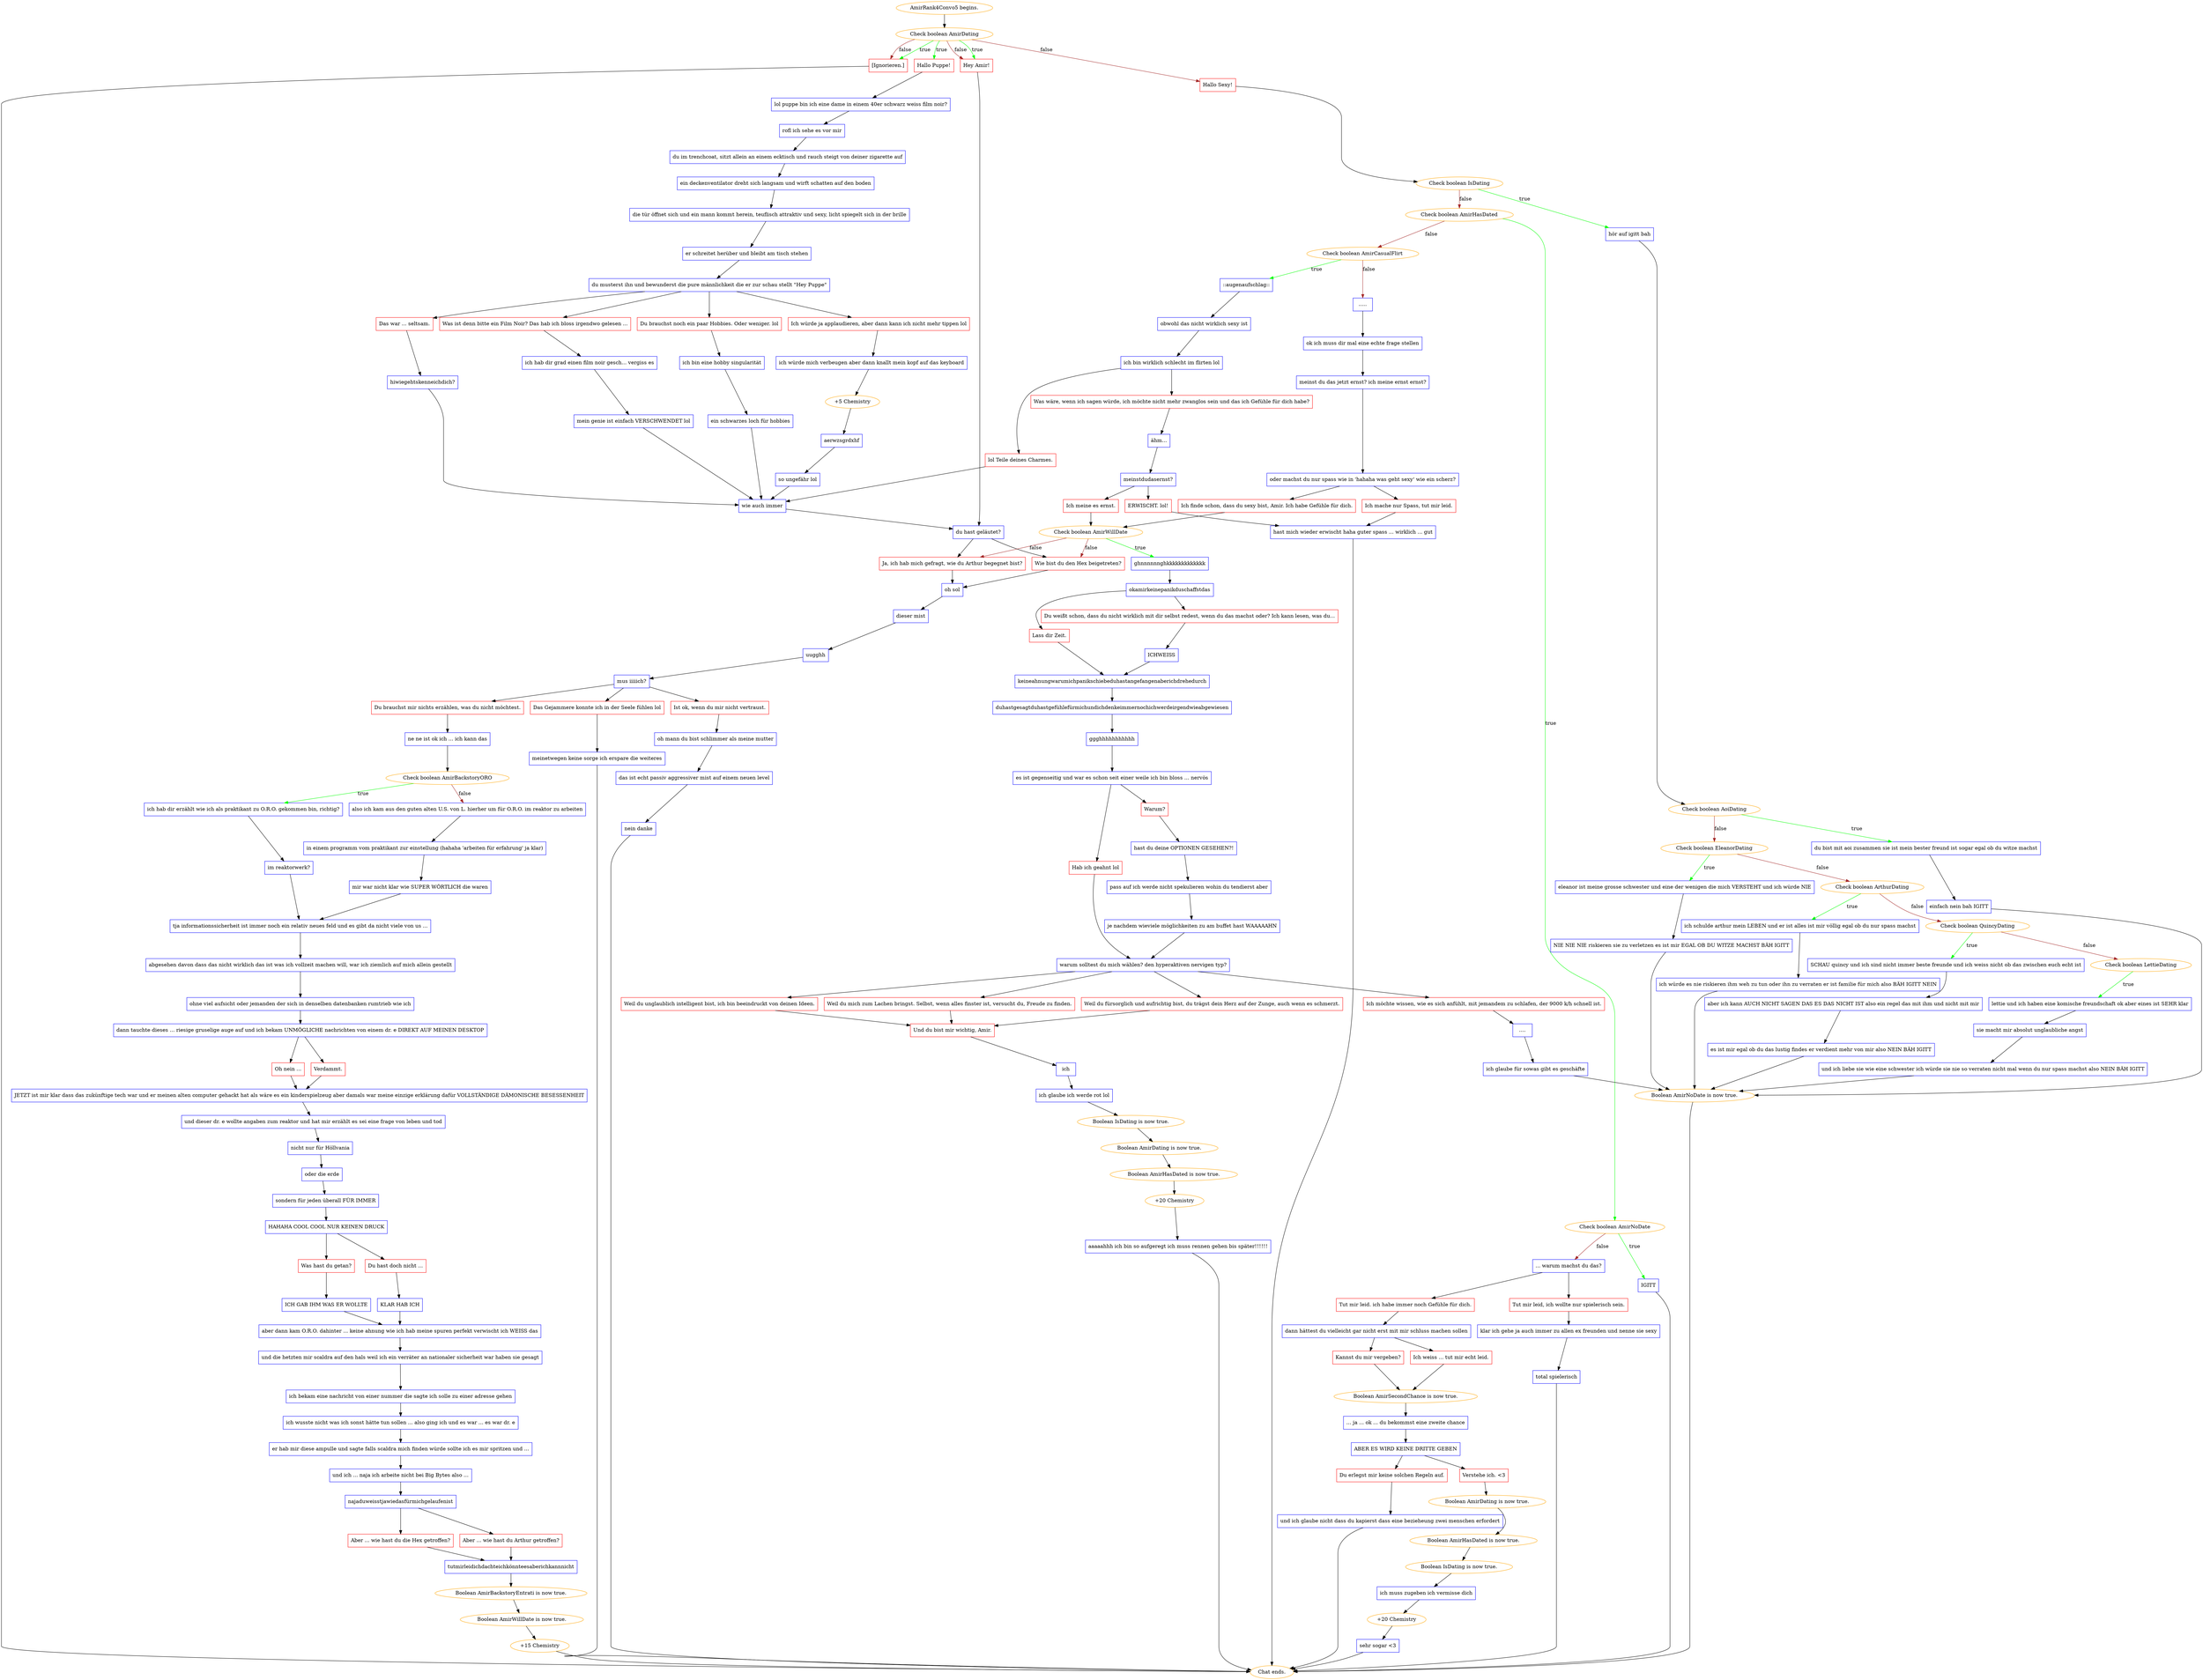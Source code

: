 digraph {
	"AmirRank4Convo5 begins." [color=orange];
		"AmirRank4Convo5 begins." -> j4038238885;
	j4038238885 [label="Check boolean AmirDating",color=orange];
		j4038238885 -> j3187291378 [label=true,color=green];
		j4038238885 -> j2634897711 [label=true,color=green];
		j4038238885 -> j4221938618 [label=true,color=green];
		j4038238885 -> j133637109 [label=false,color=brown];
		j4038238885 -> j2634897711 [label=false,color=brown];
		j4038238885 -> j4221938618 [label=false,color=brown];
	j3187291378 [label="Hallo Puppe!",shape=box,color=red];
		j3187291378 -> j1702673217;
	j2634897711 [label="Hey Amir!",shape=box,color=red];
		j2634897711 -> j3616870718;
	j4221938618 [label="[Ignorieren.]",shape=box,color=red];
		j4221938618 -> "Chat ends.";
	j133637109 [label="Hallo Sexy!",shape=box,color=red];
		j133637109 -> j3187119475;
	j1702673217 [label="lol puppe bin ich eine dame in einem 40er schwarz weiss film noir?",shape=box,color=blue];
		j1702673217 -> j3693271664;
	j3616870718 [label="du hast geläutet?",shape=box,color=blue];
		j3616870718 -> j2401165735;
		j3616870718 -> j3201707492;
	"Chat ends." [color=orange];
	j3187119475 [label="Check boolean IsDating",color=orange];
		j3187119475 -> j665145486 [label=true,color=green];
		j3187119475 -> j2762511978 [label=false,color=brown];
	j3693271664 [label="rofl ich sehe es vor mir",shape=box,color=blue];
		j3693271664 -> j2090109875;
	j2401165735 [label="Wie bist du den Hex beigetreten?",shape=box,color=red];
		j2401165735 -> j729840854;
	j3201707492 [label="Ja, ich hab mich gefragt, wie du Arthur begegnet bist?",shape=box,color=red];
		j3201707492 -> j729840854;
	j665145486 [label="hör auf igitt bah",shape=box,color=blue];
		j665145486 -> j4121758529;
	j2762511978 [label="Check boolean AmirHasDated",color=orange];
		j2762511978 -> j583148247 [label=true,color=green];
		j2762511978 -> j3041935515 [label=false,color=brown];
	j2090109875 [label="du im trenchcoat, sitzt allein an einem ecktisch und rauch steigt von deiner zigarette auf",shape=box,color=blue];
		j2090109875 -> j2411284896;
	j729840854 [label="oh sol",shape=box,color=blue];
		j729840854 -> j868083768;
	j4121758529 [label="Check boolean AoiDating",color=orange];
		j4121758529 -> j2023348448 [label=true,color=green];
		j4121758529 -> j3816408486 [label=false,color=brown];
	j583148247 [label="Check boolean AmirNoDate",color=orange];
		j583148247 -> j2826272617 [label=true,color=green];
		j583148247 -> j1716557042 [label=false,color=brown];
	j3041935515 [label="Check boolean AmirCasualFlirt",color=orange];
		j3041935515 -> j417501545 [label=true,color=green];
		j3041935515 -> j831553634 [label=false,color=brown];
	j2411284896 [label="ein deckenventilator dreht sich langsam und wirft schatten auf den boden",shape=box,color=blue];
		j2411284896 -> j841412457;
	j868083768 [label="dieser mist",shape=box,color=blue];
		j868083768 -> j451199723;
	j2023348448 [label="du bist mit aoi zusammen sie ist mein bester freund ist sogar egal ob du witze machst",shape=box,color=blue];
		j2023348448 -> j2824998336;
	j3816408486 [label="Check boolean EleanorDating",color=orange];
		j3816408486 -> j272553048 [label=true,color=green];
		j3816408486 -> j1390768341 [label=false,color=brown];
	j2826272617 [label="IGITT",shape=box,color=blue];
		j2826272617 -> "Chat ends.";
	j1716557042 [label="... warum machst du das?",shape=box,color=blue];
		j1716557042 -> j237429854;
		j1716557042 -> j110048923;
	j417501545 [label="::augenaufschlag::",shape=box,color=blue];
		j417501545 -> j2127462589;
	j831553634 [label=".....",shape=box,color=blue];
		j831553634 -> j3824395009;
	j841412457 [label="die tür öffnet sich und ein mann kommt herein, teuflisch attraktiv und sexy, licht spiegelt sich in der brille",shape=box,color=blue];
		j841412457 -> j844793730;
	j451199723 [label="uugghh",shape=box,color=blue];
		j451199723 -> j2293955545;
	j2824998336 [label="einfach nein bah IGITT",shape=box,color=blue];
		j2824998336 -> j1438323710;
	j272553048 [label="eleanor ist meine grosse schwester und eine der wenigen die mich VERSTEHT und ich würde NIE",shape=box,color=blue];
		j272553048 -> j4162024113;
	j1390768341 [label="Check boolean ArthurDating",color=orange];
		j1390768341 -> j2137100587 [label=true,color=green];
		j1390768341 -> j4138058423 [label=false,color=brown];
	j237429854 [label="Tut mir leid. ich habe immer noch Gefühle für dich.",shape=box,color=red];
		j237429854 -> j275629048;
	j110048923 [label="Tut mir leid, ich wollte nur spielerisch sein.",shape=box,color=red];
		j110048923 -> j2835913700;
	j2127462589 [label="obwohl das nicht wirklich sexy ist",shape=box,color=blue];
		j2127462589 -> j4102102672;
	j3824395009 [label="ok ich muss dir mal eine echte frage stellen",shape=box,color=blue];
		j3824395009 -> j2218259313;
	j844793730 [label="er schreitet herüber und bleibt am tisch stehen",shape=box,color=blue];
		j844793730 -> j3741994071;
	j2293955545 [label="mus iiiiich?",shape=box,color=blue];
		j2293955545 -> j2395395189;
		j2293955545 -> j2056431529;
		j2293955545 -> j915517271;
	j1438323710 [label="Boolean AmirNoDate is now true.",color=orange];
		j1438323710 -> "Chat ends.";
	j4162024113 [label="NIE NIE NIE riskieren sie zu verletzen es ist mir EGAL OB DU WITZE MACHST BÄH IGITT",shape=box,color=blue];
		j4162024113 -> j1438323710;
	j2137100587 [label="ich schulde arthur mein LEBEN und er ist alles ist mir völlig egal ob du nur spass machst",shape=box,color=blue];
		j2137100587 -> j1775632093;
	j4138058423 [label="Check boolean QuincyDating",color=orange];
		j4138058423 -> j955694218 [label=true,color=green];
		j4138058423 -> j2396045377 [label=false,color=brown];
	j275629048 [label="dann hättest du vielleicht gar nicht erst mit mir schluss machen sollen",shape=box,color=blue];
		j275629048 -> j3976558131;
		j275629048 -> j3532912962;
	j2835913700 [label="klar ich gehe ja auch immer zu allen ex freunden und nenne sie sexy",shape=box,color=blue];
		j2835913700 -> j186748243;
	j4102102672 [label="ich bin wirklich schlecht im flirten lol",shape=box,color=blue];
		j4102102672 -> j818973494;
		j4102102672 -> j3254177781;
	j2218259313 [label="meinst du das jetzt ernst? ich meine ernst ernst?",shape=box,color=blue];
		j2218259313 -> j854274883;
	j3741994071 [label="du musterst ihn und bewunderst die pure männlichkeit die er zur schau stellt \"Hey Puppe\"",shape=box,color=blue];
		j3741994071 -> j788772564;
		j3741994071 -> j3223562224;
		j3741994071 -> j2446512634;
		j3741994071 -> j2930964928;
	j2395395189 [label="Ist ok, wenn du mir nicht vertraust.",shape=box,color=red];
		j2395395189 -> j2010018758;
	j2056431529 [label="Du brauchst mir nichts erzählen, was du nicht möchtest.",shape=box,color=red];
		j2056431529 -> j877721139;
	j915517271 [label="Das Gejammere konnte ich in der Seele fühlen lol",shape=box,color=red];
		j915517271 -> j4200673314;
	j1775632093 [label="ich würde es nie riskieren ihm weh zu tun oder ihn zu verraten er ist familie für mich also BÄH IGITT NEIN",shape=box,color=blue];
		j1775632093 -> j1438323710;
	j955694218 [label="SCHAU quincy und ich sind nicht immer beste freunde und ich weiss nicht ob das zwischen euch echt ist",shape=box,color=blue];
		j955694218 -> j3866036160;
	j2396045377 [label="Check boolean LettieDating",color=orange];
		j2396045377 -> j1683969369 [label=true,color=green];
	j3976558131 [label="Ich weiss ... tut mir echt leid.",shape=box,color=red];
		j3976558131 -> j2937179366;
	j3532912962 [label="Kannst du mir vergeben?",shape=box,color=red];
		j3532912962 -> j2937179366;
	j186748243 [label="total spielerisch",shape=box,color=blue];
		j186748243 -> "Chat ends.";
	j818973494 [label="lol Teile deines Charmes.",shape=box,color=red];
		j818973494 -> j1924905550;
	j3254177781 [label="Was wäre, wenn ich sagen würde, ich möchte nicht mehr zwanglos sein und das ich Gefühle für dich habe?",shape=box,color=red];
		j3254177781 -> j3230904890;
	j854274883 [label="oder machst du nur spass wie in 'hahaha was geht sexy' wie ein scherz?",shape=box,color=blue];
		j854274883 -> j1154183997;
		j854274883 -> j2132711245;
	j788772564 [label="Was ist denn bitte ein Film Noir? Das hab ich bloss irgendwo gelesen ...",shape=box,color=red];
		j788772564 -> j1234645333;
	j3223562224 [label="Du brauchst noch ein paar Hobbies. Oder weniger. lol",shape=box,color=red];
		j3223562224 -> j343189651;
	j2446512634 [label="Ich würde ja applaudieren, aber dann kann ich nicht mehr tippen lol",shape=box,color=red];
		j2446512634 -> j3800760347;
	j2930964928 [label="Das war ... seltsam.",shape=box,color=red];
		j2930964928 -> j2094733676;
	j2010018758 [label="oh mann du bist schlimmer als meine mutter",shape=box,color=blue];
		j2010018758 -> j2527259934;
	j877721139 [label="ne ne ist ok ich ... ich kann das",shape=box,color=blue];
		j877721139 -> j752942042;
	j4200673314 [label="meinetwegen keine sorge ich erspare die weiteres",shape=box,color=blue];
		j4200673314 -> "Chat ends.";
	j3866036160 [label="aber ich kann AUCH NICHT SAGEN DAS ES DAS NICHT IST also ein regel das mit ihm und nicht mit mir",shape=box,color=blue];
		j3866036160 -> j2800769254;
	j1683969369 [label="lettie und ich haben eine komische freundschaft ok aber eines ist SEHR klar",shape=box,color=blue];
		j1683969369 -> j1411296824;
	j2937179366 [label="Boolean AmirSecondChance is now true.",color=orange];
		j2937179366 -> j3575358460;
	j1924905550 [label="wie auch immer",shape=box,color=blue];
		j1924905550 -> j3616870718;
	j3230904890 [label="ähm...",shape=box,color=blue];
		j3230904890 -> j3095975319;
	j1154183997 [label="Ich finde schon, dass du sexy bist, Amir. Ich habe Gefühle für dich.",shape=box,color=red];
		j1154183997 -> j3219135128;
	j2132711245 [label="Ich mache nur Spass, tut mir leid.",shape=box,color=red];
		j2132711245 -> j3221237233;
	j1234645333 [label="ich hab dir grad einen film noir gesch... vergiss es",shape=box,color=blue];
		j1234645333 -> j2413644469;
	j343189651 [label="ich bin eine hobby singularität",shape=box,color=blue];
		j343189651 -> j278938026;
	j3800760347 [label="ich würde mich verbeugen aber dann knallt mein kopf auf das keyboard",shape=box,color=blue];
		j3800760347 -> j1863144759;
	j2094733676 [label="hiwiegehtskenneichdich?",shape=box,color=blue];
		j2094733676 -> j1924905550;
	j2527259934 [label="das ist echt passiv aggressiver mist auf einem neuen level",shape=box,color=blue];
		j2527259934 -> j811734750;
	j752942042 [label="Check boolean AmirBackstoryORO",color=orange];
		j752942042 -> j469455508 [label=true,color=green];
		j752942042 -> j389393216 [label=false,color=brown];
	j2800769254 [label="es ist mir egal ob du das lustig findes er verdient mehr von mir also NEIN BÄH IGITT",shape=box,color=blue];
		j2800769254 -> j1438323710;
	j1411296824 [label="sie macht mir absolut unglaubliche angst",shape=box,color=blue];
		j1411296824 -> j341486163;
	j3575358460 [label="... ja ... ok ... du bekommst eine zweite chance",shape=box,color=blue];
		j3575358460 -> j3546136197;
	j3095975319 [label="meinstdudasernst?",shape=box,color=blue];
		j3095975319 -> j562242609;
		j3095975319 -> j320230996;
	j3219135128 [label="Check boolean AmirWillDate",color=orange];
		j3219135128 -> j3930328620 [label=true,color=green];
		j3219135128 -> j2401165735 [label=false,color=brown];
		j3219135128 -> j3201707492 [label=false,color=brown];
	j3221237233 [label="hast mich wieder erwischt haha guter spass ... wirklich ... gut",shape=box,color=blue];
		j3221237233 -> "Chat ends.";
	j2413644469 [label="mein genie ist einfach VERSCHWENDET lol",shape=box,color=blue];
		j2413644469 -> j1924905550;
	j278938026 [label="ein schwarzes loch für hobbies",shape=box,color=blue];
		j278938026 -> j1924905550;
	j1863144759 [label="+5 Chemistry",color=orange];
		j1863144759 -> j3621785460;
	j811734750 [label="nein danke",shape=box,color=blue];
		j811734750 -> "Chat ends.";
	j469455508 [label="ich hab dir erzählt wie ich als praktikant zu O.R.O. gekommen bin, richtig?",shape=box,color=blue];
		j469455508 -> j2318462665;
	j389393216 [label="also ich kam aus den guten alten U.S. von L. hierher um für O.R.O. im reaktor zu arbeiten",shape=box,color=blue];
		j389393216 -> j2980970789;
	j341486163 [label="und ich liebe sie wie eine schwester ich würde sie nie so verraten nicht mal wenn du nur spass machst also NEIN BÄH IGITT",shape=box,color=blue];
		j341486163 -> j1438323710;
	j3546136197 [label="ABER ES WIRD KEINE DRITTE GEBEN",shape=box,color=blue];
		j3546136197 -> j3676771593;
		j3546136197 -> j2615462322;
	j562242609 [label="Ich meine es ernst.",shape=box,color=red];
		j562242609 -> j3219135128;
	j320230996 [label="ERWISCHT. lol!",shape=box,color=red];
		j320230996 -> j3221237233;
	j3930328620 [label="ghnnnnnnghkkkkkkkkkkkkk",shape=box,color=blue];
		j3930328620 -> j2200735416;
	j3621785460 [label="aerwzsgrdxhf",shape=box,color=blue];
		j3621785460 -> j1723648555;
	j2318462665 [label="im reaktorwerk?",shape=box,color=blue];
		j2318462665 -> j463628965;
	j2980970789 [label="in einem programm vom praktikant zur einstellung (hahaha 'arbeiten für erfahrung' ja klar)",shape=box,color=blue];
		j2980970789 -> j3910082192;
	j3676771593 [label="Verstehe ich. <3",shape=box,color=red];
		j3676771593 -> j1213330108;
	j2615462322 [label="Du erlegst mir keine solchen Regeln auf.",shape=box,color=red];
		j2615462322 -> j2876512254;
	j2200735416 [label="okamirkeinepanikduschaffstdas",shape=box,color=blue];
		j2200735416 -> j1691642916;
		j2200735416 -> j3318166575;
	j1723648555 [label="so ungefähr lol",shape=box,color=blue];
		j1723648555 -> j1924905550;
	j463628965 [label="tja informationssicherheit ist immer noch ein relativ neues feld und es gibt da nicht viele von us ...",shape=box,color=blue];
		j463628965 -> j2927220210;
	j3910082192 [label="mir war nicht klar wie SUPER WÖRTLICH die waren",shape=box,color=blue];
		j3910082192 -> j463628965;
	j1213330108 [label="Boolean AmirDating is now true.",color=orange];
		j1213330108 -> j336809213;
	j2876512254 [label="und ich glaube nicht dass du kapierst dass eine bezieheung zwei menschen erfordert",shape=box,color=blue];
		j2876512254 -> "Chat ends.";
	j1691642916 [label="Lass dir Zeit.",shape=box,color=red];
		j1691642916 -> j2605391562;
	j3318166575 [label="Du weißt schon, dass du nicht wirklich mit dir selbst redest, wenn du das machst oder? Ich kann lesen, was du...",shape=box,color=red];
		j3318166575 -> j473626589;
	j2927220210 [label="abgesehen davon dass das nicht wirklich das ist was ich vollzeit machen will, war ich ziemlich auf mich allein gestellt",shape=box,color=blue];
		j2927220210 -> j4057707765;
	j336809213 [label="Boolean AmirHasDated is now true.",color=orange];
		j336809213 -> j2338051019;
	j2605391562 [label="keineahnungwarumichpanikschiebeduhastangefangenaberichdrehedurch",shape=box,color=blue];
		j2605391562 -> j3056383928;
	j473626589 [label="ICHWEISS",shape=box,color=blue];
		j473626589 -> j2605391562;
	j4057707765 [label="ohne viel aufsicht oder jemanden der sich in denselben datenbanken rumtrieb wie ich",shape=box,color=blue];
		j4057707765 -> j1751507469;
	j2338051019 [label="Boolean IsDating is now true.",color=orange];
		j2338051019 -> j705227033;
	j3056383928 [label="duhastgesagtduhastgefühlefürmichundichdenkeimmernochichwerdeirgendwieabgewiesen",shape=box,color=blue];
		j3056383928 -> j3467961250;
	j1751507469 [label="dann tauchte dieses ... riesige gruselige auge auf und ich bekam UNMÖGLICHE nachrichten von einem dr. e DIREKT AUF MEINEN DESKTOP",shape=box,color=blue];
		j1751507469 -> j1059515835;
		j1751507469 -> j3789724048;
	j705227033 [label="ich muss zugeben ich vermisse dich",shape=box,color=blue];
		j705227033 -> j1583265924;
	j3467961250 [label="ggghhhhhhhhhhh",shape=box,color=blue];
		j3467961250 -> j82225986;
	j1059515835 [label="Oh nein ...",shape=box,color=red];
		j1059515835 -> j90023233;
	j3789724048 [label="Verdammt.",shape=box,color=red];
		j3789724048 -> j90023233;
	j1583265924 [label="+20 Chemistry",color=orange];
		j1583265924 -> j206161909;
	j82225986 [label="es ist gegenseitig und war es schon seit einer weile ich bin bloss ... nervös",shape=box,color=blue];
		j82225986 -> j2041966481;
		j82225986 -> j60692758;
	j90023233 [label="JETZT ist mir klar dass das zukünftige tech war und er meinen alten computer gehackt hat als wäre es ein kinderspielzeug aber damals war meine einzige erklärung dafür VOLLSTÄNDIGE DÄMONISCHE BESESSENHEIT",shape=box,color=blue];
		j90023233 -> j3351957714;
	j206161909 [label="sehr sogar <3",shape=box,color=blue];
		j206161909 -> "Chat ends.";
	j2041966481 [label="Hab ich geahnt lol",shape=box,color=red];
		j2041966481 -> j330916370;
	j60692758 [label="Warum?",shape=box,color=red];
		j60692758 -> j4115110157;
	j3351957714 [label="und dieser dr. e wollte angaben zum reaktor und hat mir erzählt es sei eine frage von leben und tod",shape=box,color=blue];
		j3351957714 -> j1903950895;
	j330916370 [label="warum solltest du mich wählen? den hyperaktiven nervigen typ?",shape=box,color=blue];
		j330916370 -> j776386414;
		j330916370 -> j1010982069;
		j330916370 -> j3431206948;
		j330916370 -> j589274646;
	j4115110157 [label="hast du deine OPTIONEN GESEHEN?!",shape=box,color=blue];
		j4115110157 -> j2255981255;
	j1903950895 [label="nicht nur für Höllvania",shape=box,color=blue];
		j1903950895 -> j1322389935;
	j776386414 [label="Weil du unglaublich intelligent bist, ich bin beeindruckt von deinen Ideen.",shape=box,color=red];
		j776386414 -> j1902678693;
	j1010982069 [label="Weil du fürsorglich und aufrichtig bist, du trägst dein Herz auf der Zunge, auch wenn es schmerzt.",shape=box,color=red];
		j1010982069 -> j1902678693;
	j3431206948 [label="Weil du mich zum Lachen bringst. Selbst, wenn alles finster ist, versucht du, Freude zu finden.",shape=box,color=red];
		j3431206948 -> j1902678693;
	j589274646 [label="Ich möchte wissen, wie es sich anfühlt, mit jemandem zu schlafen, der 9000 k/h schnell ist.",shape=box,color=red];
		j589274646 -> j4148069977;
	j2255981255 [label="pass auf ich werde nicht spekulieren wohin du tendierst aber",shape=box,color=blue];
		j2255981255 -> j4262949669;
	j1322389935 [label="oder die erde",shape=box,color=blue];
		j1322389935 -> j3871159024;
	j1902678693 [label="Und du bist mir wichtig, Amir.",shape=box,color=red];
		j1902678693 -> j2516905470;
	j4148069977 [label="....",shape=box,color=blue];
		j4148069977 -> j3800325368;
	j4262949669 [label="je nachdem wieviele möglichkeiten zu am buffet hast WAAAAAHN",shape=box,color=blue];
		j4262949669 -> j330916370;
	j3871159024 [label="sondern für jeden überall FÜR IMMER",shape=box,color=blue];
		j3871159024 -> j14781394;
	j2516905470 [label="ich",shape=box,color=blue];
		j2516905470 -> j3755561122;
	j3800325368 [label="ich glaube für sowas gibt es geschäfte",shape=box,color=blue];
		j3800325368 -> j1438323710;
	j14781394 [label="HAHAHA COOL COOL NUR KEINEN DRUCK",shape=box,color=blue];
		j14781394 -> j3694811088;
		j14781394 -> j2900392512;
	j3755561122 [label="ich glaube ich werde rot lol",shape=box,color=blue];
		j3755561122 -> j1798722021;
	j3694811088 [label="Was hast du getan?",shape=box,color=red];
		j3694811088 -> j573524419;
	j2900392512 [label="Du hast doch nicht ...",shape=box,color=red];
		j2900392512 -> j3080926873;
	j1798722021 [label="Boolean IsDating is now true.",color=orange];
		j1798722021 -> j3570716914;
	j573524419 [label="ICH GAB IHM WAS ER WOLLTE",shape=box,color=blue];
		j573524419 -> j1629826978;
	j3080926873 [label="KLAR HAB ICH",shape=box,color=blue];
		j3080926873 -> j1629826978;
	j3570716914 [label="Boolean AmirDating is now true.",color=orange];
		j3570716914 -> j522561501;
	j1629826978 [label="aber dann kam O.R.O. dahinter ... keine ahnung wie ich hab meine spuren perfekt verwischt ich WEISS das",shape=box,color=blue];
		j1629826978 -> j559474201;
	j522561501 [label="Boolean AmirHasDated is now true.",color=orange];
		j522561501 -> j4164833756;
	j559474201 [label="und die hetzten mir scaldra auf den hals weil ich ein verräter an nationaler sicherheit war haben sie gesagt",shape=box,color=blue];
		j559474201 -> j308051544;
	j4164833756 [label="+20 Chemistry",color=orange];
		j4164833756 -> j18331375;
	j308051544 [label="ich bekam eine nachricht von einer nummer die sagte ich solle zu einer adresse gehen",shape=box,color=blue];
		j308051544 -> j3366124592;
	j18331375 [label="aaaaahhh ich bin so aufgeregt ich muss rennen gehen bis später!!!!!!",shape=box,color=blue];
		j18331375 -> "Chat ends.";
	j3366124592 [label="ich wusste nicht was ich sonst hätte tun sollen ... also ging ich und es war ... es war dr. e",shape=box,color=blue];
		j3366124592 -> j1872071499;
	j1872071499 [label="er hab mir diese ampulle und sagte falls scaldra mich finden würde sollte ich es mir spritzen und ...",shape=box,color=blue];
		j1872071499 -> j174222433;
	j174222433 [label="und ich ... naja ich arbeite nicht bei Big Bytes also ...",shape=box,color=blue];
		j174222433 -> j539388416;
	j539388416 [label="najaduweisstjawiedasfürmichgelaufenist",shape=box,color=blue];
		j539388416 -> j477039283;
		j539388416 -> j1836706015;
	j477039283 [label="Aber ... wie hast du die Hex getroffen?",shape=box,color=red];
		j477039283 -> j993820765;
	j1836706015 [label="Aber ... wie hast du Arthur getroffen?",shape=box,color=red];
		j1836706015 -> j993820765;
	j993820765 [label="tutmirleidichdachteichkönnteesaberichkannnicht",shape=box,color=blue];
		j993820765 -> j796369039;
	j796369039 [label="Boolean AmirBackstoryEntrati is now true.",color=orange];
		j796369039 -> j439853534;
	j439853534 [label="Boolean AmirWillDate is now true.",color=orange];
		j439853534 -> j374273682;
	j374273682 [label="+15 Chemistry",color=orange];
		j374273682 -> "Chat ends.";
}